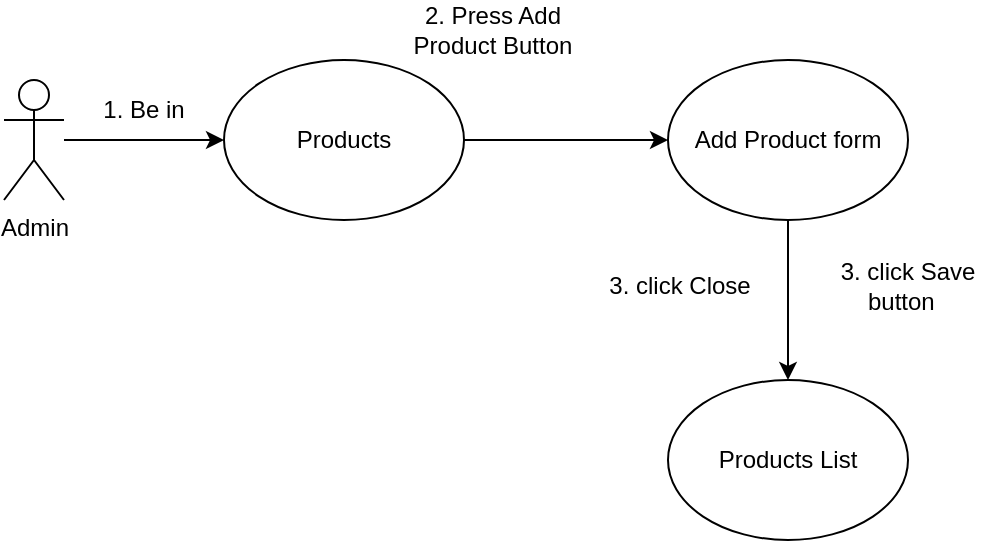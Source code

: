 <mxfile version="21.6.1" type="google">
  <diagram id="ASh3UsHFkmxA-TOTyOjV" name="Page-1">
    <mxGraphModel grid="1" page="1" gridSize="10" guides="1" tooltips="1" connect="1" arrows="1" fold="1" pageScale="1" pageWidth="827" pageHeight="1169" math="0" shadow="0">
      <root>
        <mxCell id="0" />
        <mxCell id="1" parent="0" />
        <mxCell id="QcUXpb_GQ7igvXcguA_p-1" style="edgeStyle=orthogonalEdgeStyle;rounded=0;orthogonalLoop=1;jettySize=auto;html=1;entryX=0;entryY=0.5;entryDx=0;entryDy=0;" edge="1" parent="1" source="QcUXpb_GQ7igvXcguA_p-2" target="QcUXpb_GQ7igvXcguA_p-4">
          <mxGeometry relative="1" as="geometry" />
        </mxCell>
        <mxCell id="QcUXpb_GQ7igvXcguA_p-2" value="Admin" style="shape=umlActor;verticalLabelPosition=bottom;verticalAlign=top;html=1;outlineConnect=0;" vertex="1" parent="1">
          <mxGeometry x="7" y="350" width="30" height="60" as="geometry" />
        </mxCell>
        <mxCell id="QcUXpb_GQ7igvXcguA_p-3" style="edgeStyle=orthogonalEdgeStyle;rounded=0;orthogonalLoop=1;jettySize=auto;html=1;entryX=0;entryY=0.5;entryDx=0;entryDy=0;" edge="1" parent="1" source="QcUXpb_GQ7igvXcguA_p-4" target="QcUXpb_GQ7igvXcguA_p-6">
          <mxGeometry relative="1" as="geometry" />
        </mxCell>
        <mxCell id="QcUXpb_GQ7igvXcguA_p-4" value="Products" style="ellipse;whiteSpace=wrap;html=1;" vertex="1" parent="1">
          <mxGeometry x="117" y="340" width="120" height="80" as="geometry" />
        </mxCell>
        <mxCell id="h11HXQlQABjswMAYKpN1-5" style="edgeStyle=orthogonalEdgeStyle;rounded=0;orthogonalLoop=1;jettySize=auto;html=1;exitX=0.5;exitY=1;exitDx=0;exitDy=0;entryX=0.5;entryY=0;entryDx=0;entryDy=0;" edge="1" parent="1" source="QcUXpb_GQ7igvXcguA_p-6" target="h11HXQlQABjswMAYKpN1-4">
          <mxGeometry relative="1" as="geometry" />
        </mxCell>
        <mxCell id="QcUXpb_GQ7igvXcguA_p-6" value="&lt;font face=&quot;helvetica&quot;&gt;Add Product form&lt;/font&gt;" style="ellipse;whiteSpace=wrap;html=1;" vertex="1" parent="1">
          <mxGeometry x="339" y="340" width="120" height="80" as="geometry" />
        </mxCell>
        <mxCell id="QcUXpb_GQ7igvXcguA_p-8" value="1. Be in" style="text;html=1;strokeColor=none;fillColor=none;align=center;verticalAlign=middle;whiteSpace=wrap;rounded=0;" vertex="1" parent="1">
          <mxGeometry x="47" y="350" width="60" height="30" as="geometry" />
        </mxCell>
        <mxCell id="QcUXpb_GQ7igvXcguA_p-9" value="2.&amp;nbsp;Press Add Product Button" style="text;html=1;strokeColor=none;fillColor=none;align=center;verticalAlign=middle;whiteSpace=wrap;rounded=0;" vertex="1" parent="1">
          <mxGeometry x="210" y="310" width="83" height="30" as="geometry" />
        </mxCell>
        <mxCell id="2dzcT3Fbx4GeL5gT_WKq-3" value="3. click Save button&amp;nbsp;&amp;nbsp;" style="text;html=1;strokeColor=none;fillColor=none;align=center;verticalAlign=middle;whiteSpace=wrap;rounded=0;" vertex="1" parent="1">
          <mxGeometry x="414" y="430" width="90" height="45" as="geometry" />
        </mxCell>
        <mxCell id="h11HXQlQABjswMAYKpN1-3" value="3. click Close" style="text;html=1;strokeColor=none;fillColor=none;align=center;verticalAlign=middle;whiteSpace=wrap;rounded=0;" vertex="1" parent="1">
          <mxGeometry x="300" y="430" width="90" height="45" as="geometry" />
        </mxCell>
        <mxCell id="h11HXQlQABjswMAYKpN1-4" value="&lt;font face=&quot;helvetica&quot;&gt;Products List&lt;/font&gt;" style="ellipse;whiteSpace=wrap;html=1;" vertex="1" parent="1">
          <mxGeometry x="339" y="500" width="120" height="80" as="geometry" />
        </mxCell>
      </root>
    </mxGraphModel>
  </diagram>
</mxfile>
